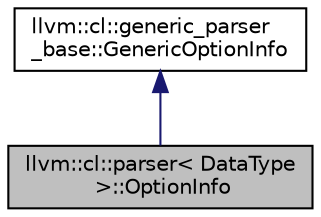 digraph "llvm::cl::parser&lt; DataType &gt;::OptionInfo"
{
 // LATEX_PDF_SIZE
  bgcolor="transparent";
  edge [fontname="Helvetica",fontsize="10",labelfontname="Helvetica",labelfontsize="10"];
  node [fontname="Helvetica",fontsize="10",shape="box"];
  Node1 [label="llvm::cl::parser\< DataType\l \>::OptionInfo",height=0.2,width=0.4,color="black", fillcolor="grey75", style="filled", fontcolor="black",tooltip=" "];
  Node2 -> Node1 [dir="back",color="midnightblue",fontsize="10",style="solid",fontname="Helvetica"];
  Node2 [label="llvm::cl::generic_parser\l_base::GenericOptionInfo",height=0.2,width=0.4,color="black",URL="$classllvm_1_1cl_1_1generic__parser__base_1_1GenericOptionInfo.html",tooltip=" "];
}

